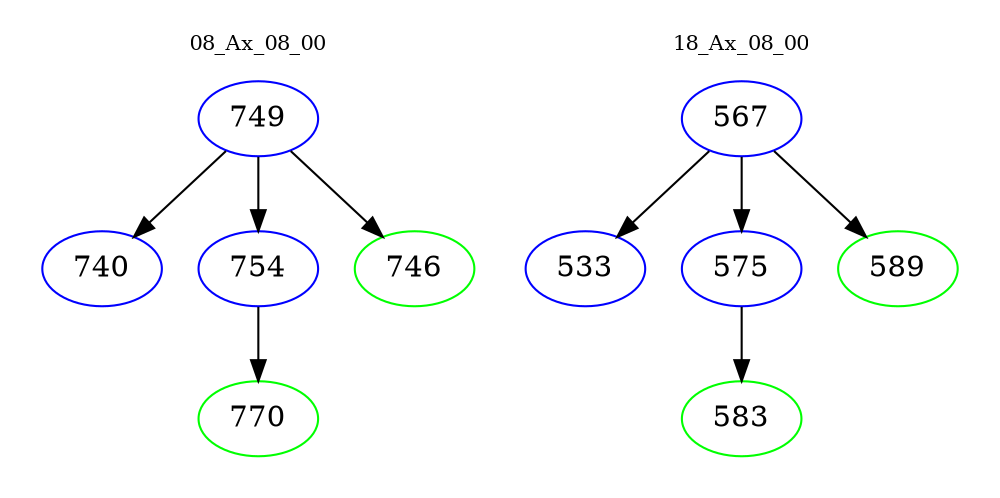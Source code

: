 digraph{
subgraph cluster_0 {
color = white
label = "08_Ax_08_00";
fontsize=10;
T0_749 [label="749", color="blue"]
T0_749 -> T0_740 [color="black"]
T0_740 [label="740", color="blue"]
T0_749 -> T0_754 [color="black"]
T0_754 [label="754", color="blue"]
T0_754 -> T0_770 [color="black"]
T0_770 [label="770", color="green"]
T0_749 -> T0_746 [color="black"]
T0_746 [label="746", color="green"]
}
subgraph cluster_1 {
color = white
label = "18_Ax_08_00";
fontsize=10;
T1_567 [label="567", color="blue"]
T1_567 -> T1_533 [color="black"]
T1_533 [label="533", color="blue"]
T1_567 -> T1_575 [color="black"]
T1_575 [label="575", color="blue"]
T1_575 -> T1_583 [color="black"]
T1_583 [label="583", color="green"]
T1_567 -> T1_589 [color="black"]
T1_589 [label="589", color="green"]
}
}
